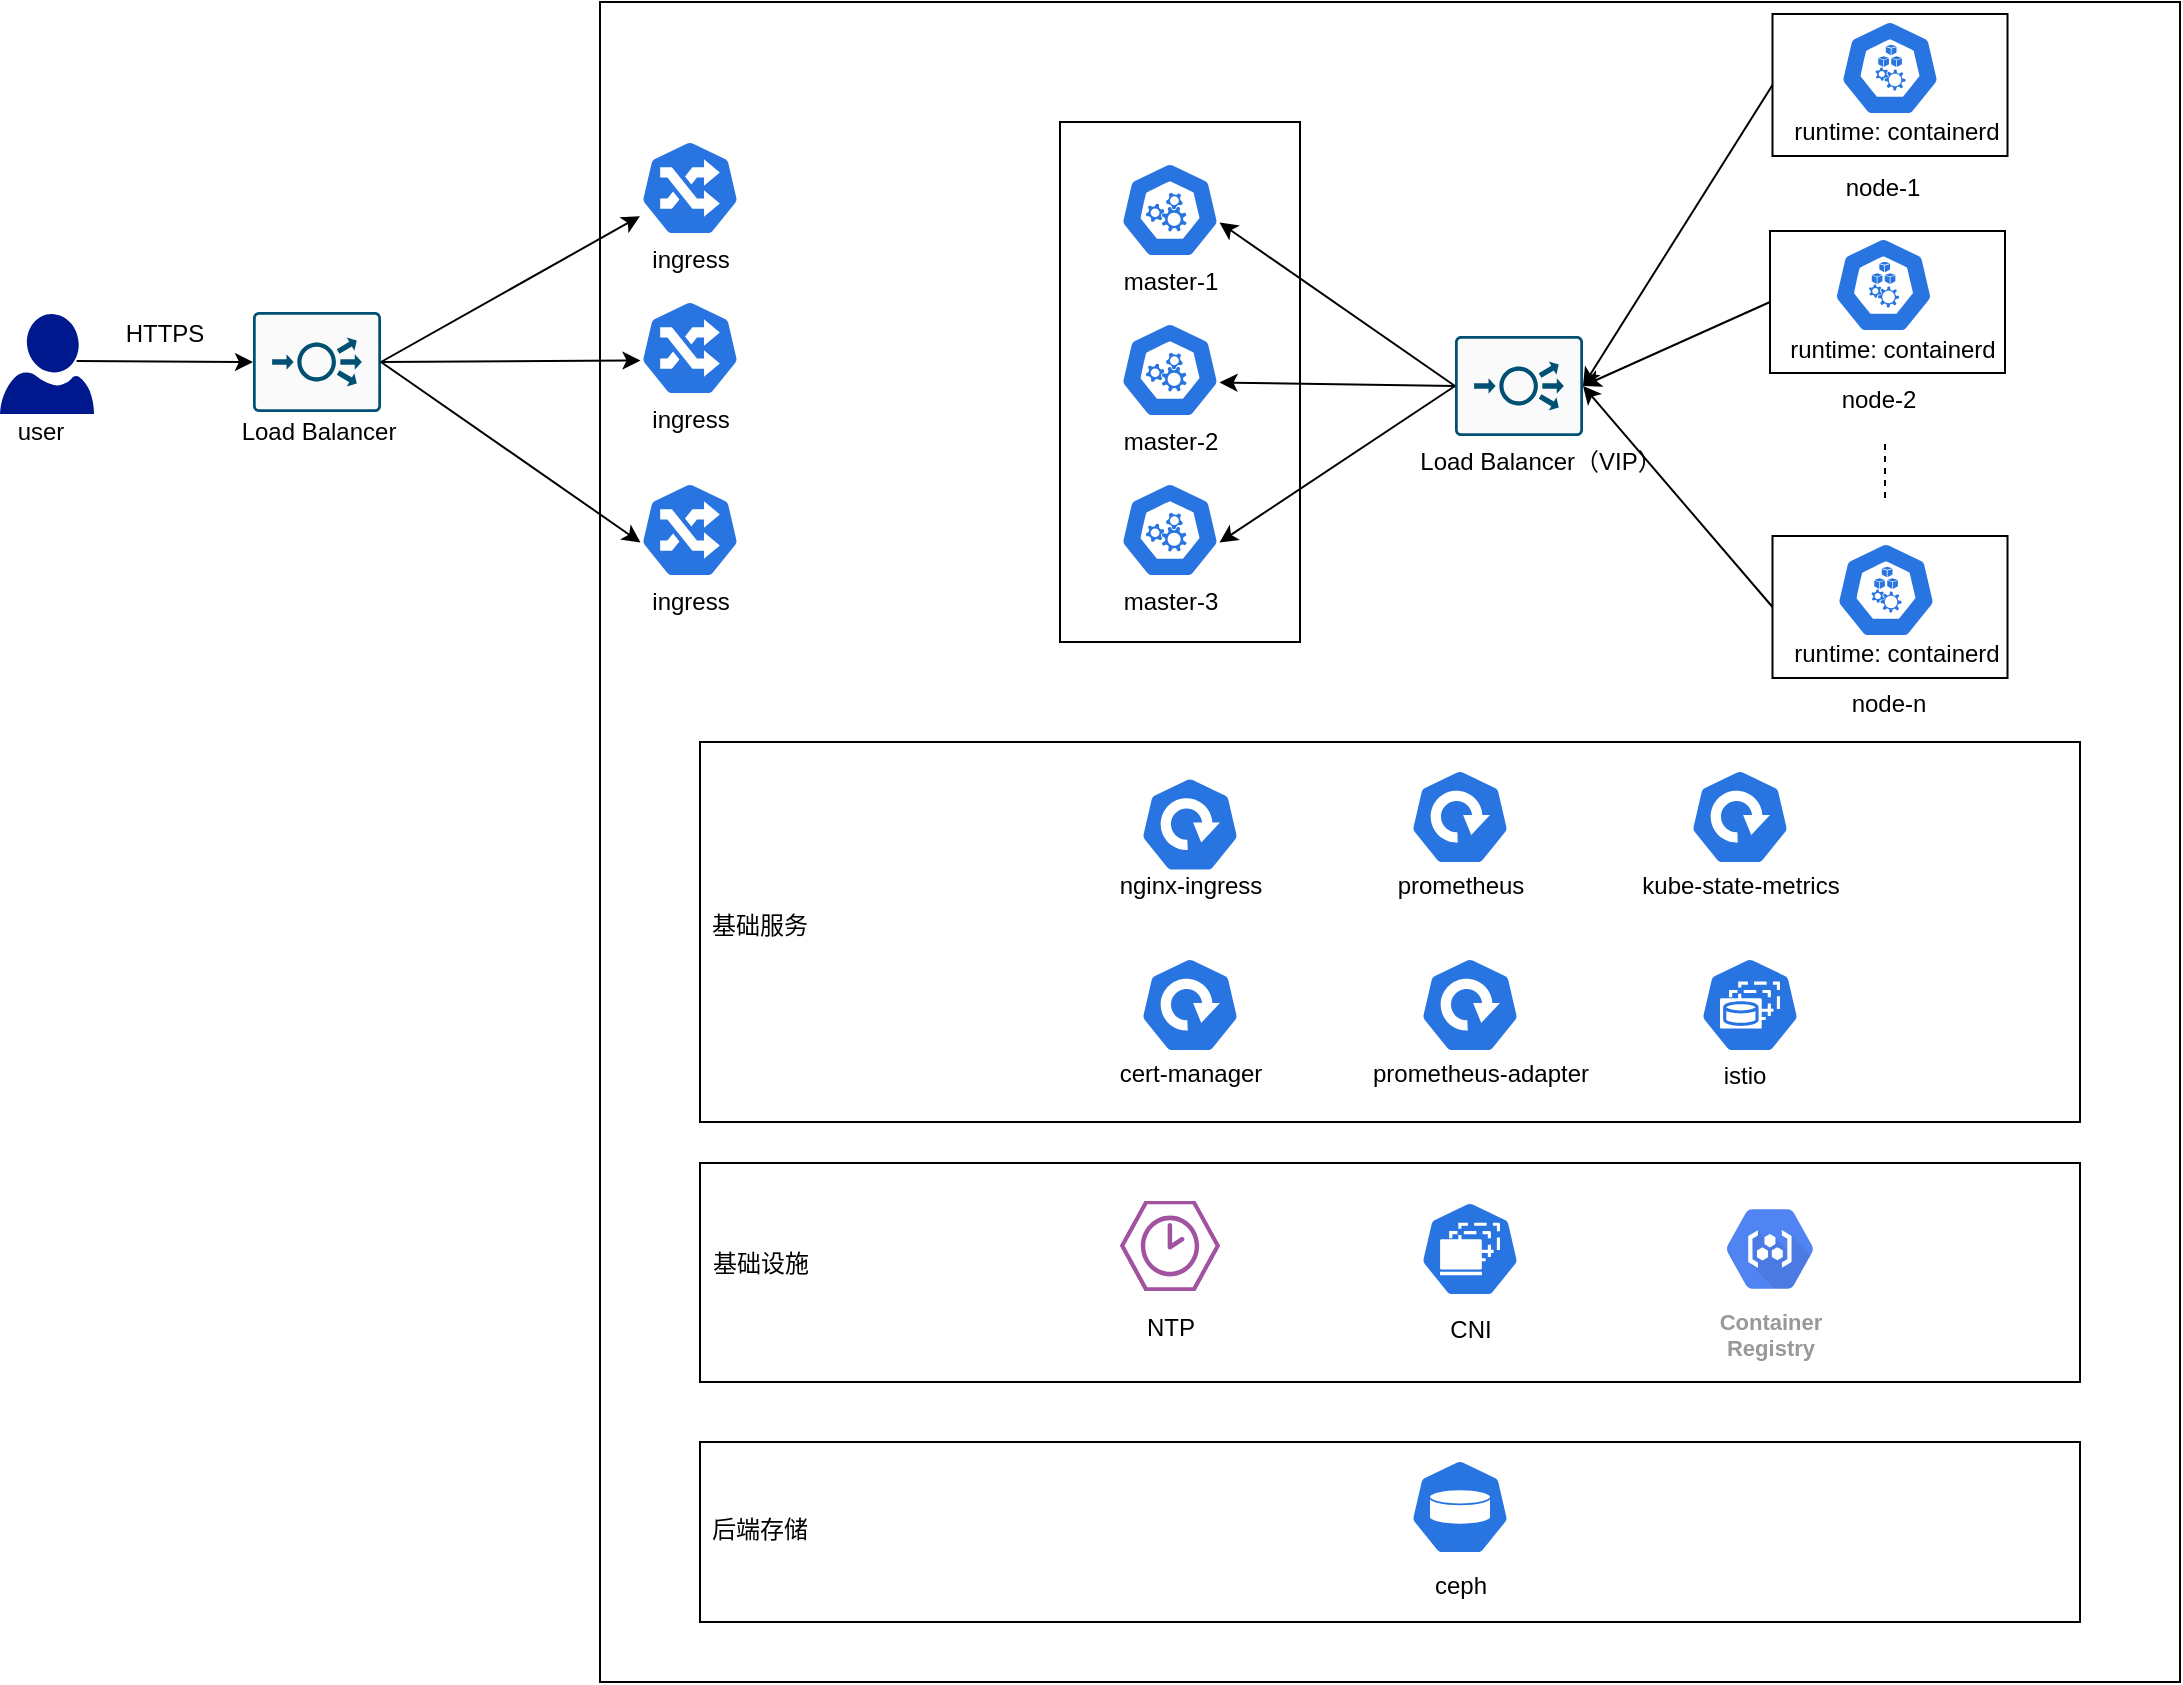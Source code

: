 <mxfile version="20.0.4" type="device"><diagram id="BBLFso4cbR_zRsnQ3JYp" name="Page-1"><mxGraphModel dx="2835" dy="902" grid="1" gridSize="10" guides="1" tooltips="1" connect="1" arrows="1" fold="1" page="1" pageScale="1" pageWidth="827" pageHeight="1169" math="0" shadow="0"><root><mxCell id="0"/><mxCell id="1" parent="0"/><mxCell id="bUglhXoj_SlGiKlQtY9v-30" value="" style="rounded=0;whiteSpace=wrap;html=1;" parent="1" vertex="1"><mxGeometry x="-30" y="80" width="790" height="840" as="geometry"/></mxCell><mxCell id="bUglhXoj_SlGiKlQtY9v-28" value="" style="rounded=0;whiteSpace=wrap;html=1;" parent="1" vertex="1"><mxGeometry x="20" y="800" width="690" height="90" as="geometry"/></mxCell><mxCell id="bUglhXoj_SlGiKlQtY9v-27" value="" style="rounded=0;whiteSpace=wrap;html=1;" parent="1" vertex="1"><mxGeometry x="20" y="660.5" width="690" height="109.5" as="geometry"/></mxCell><mxCell id="bUglhXoj_SlGiKlQtY9v-26" value="" style="rounded=0;whiteSpace=wrap;html=1;" parent="1" vertex="1"><mxGeometry x="20" y="450" width="690" height="190" as="geometry"/></mxCell><mxCell id="h9gm4I0D71OcheqLQOj4-8" value="" style="rounded=0;whiteSpace=wrap;html=1;" parent="1" vertex="1"><mxGeometry x="200" y="140" width="120" height="260" as="geometry"/></mxCell><mxCell id="h9gm4I0D71OcheqLQOj4-1" value="" style="sketch=0;html=1;dashed=0;whitespace=wrap;fillColor=#2875E2;strokeColor=#ffffff;points=[[0.005,0.63,0],[0.1,0.2,0],[0.9,0.2,0],[0.5,0,0],[0.995,0.63,0],[0.72,0.99,0],[0.5,1,0],[0.28,0.99,0]];shape=mxgraph.kubernetes.icon;prIcon=master" parent="1" vertex="1"><mxGeometry x="230" y="160" width="50" height="48" as="geometry"/></mxCell><mxCell id="h9gm4I0D71OcheqLQOj4-2" value="" style="sketch=0;html=1;dashed=0;whitespace=wrap;fillColor=#2875E2;strokeColor=#ffffff;points=[[0.005,0.63,0],[0.1,0.2,0],[0.9,0.2,0],[0.5,0,0],[0.995,0.63,0],[0.72,0.99,0],[0.5,1,0],[0.28,0.99,0]];shape=mxgraph.kubernetes.icon;prIcon=master" parent="1" vertex="1"><mxGeometry x="230" y="240" width="50" height="48" as="geometry"/></mxCell><mxCell id="h9gm4I0D71OcheqLQOj4-3" value="" style="sketch=0;html=1;dashed=0;whitespace=wrap;fillColor=#2875E2;strokeColor=#ffffff;points=[[0.005,0.63,0],[0.1,0.2,0],[0.9,0.2,0],[0.5,0,0],[0.995,0.63,0],[0.72,0.99,0],[0.5,1,0],[0.28,0.99,0]];shape=mxgraph.kubernetes.icon;prIcon=master" parent="1" vertex="1"><mxGeometry x="230" y="320" width="50" height="48" as="geometry"/></mxCell><mxCell id="h9gm4I0D71OcheqLQOj4-4" value="master-1" style="text;html=1;align=center;verticalAlign=middle;resizable=0;points=[];autosize=1;strokeColor=none;fillColor=none;" parent="1" vertex="1"><mxGeometry x="225" y="210" width="60" height="20" as="geometry"/></mxCell><mxCell id="h9gm4I0D71OcheqLQOj4-5" value="master-2" style="text;html=1;align=center;verticalAlign=middle;resizable=0;points=[];autosize=1;strokeColor=none;fillColor=none;" parent="1" vertex="1"><mxGeometry x="225" y="290" width="60" height="20" as="geometry"/></mxCell><mxCell id="h9gm4I0D71OcheqLQOj4-6" value="master-3" style="text;html=1;align=center;verticalAlign=middle;resizable=0;points=[];autosize=1;strokeColor=none;fillColor=none;" parent="1" vertex="1"><mxGeometry x="225" y="370" width="60" height="20" as="geometry"/></mxCell><mxCell id="h9gm4I0D71OcheqLQOj4-9" value="Load Balancer（VIP）" style="text;html=1;align=center;verticalAlign=middle;resizable=0;points=[];autosize=1;strokeColor=none;fillColor=none;" parent="1" vertex="1"><mxGeometry x="370" y="300" width="140" height="20" as="geometry"/></mxCell><mxCell id="h9gm4I0D71OcheqLQOj4-11" value="node-1" style="text;html=1;align=center;verticalAlign=middle;resizable=0;points=[];autosize=1;strokeColor=none;fillColor=none;" parent="1" vertex="1"><mxGeometry x="586" y="163" width="50" height="20" as="geometry"/></mxCell><mxCell id="h9gm4I0D71OcheqLQOj4-13" value="node-2" style="text;html=1;align=center;verticalAlign=middle;resizable=0;points=[];autosize=1;strokeColor=none;fillColor=none;" parent="1" vertex="1"><mxGeometry x="584" y="268.5" width="50" height="20" as="geometry"/></mxCell><mxCell id="h9gm4I0D71OcheqLQOj4-15" value="node-n" style="text;html=1;align=center;verticalAlign=middle;resizable=0;points=[];autosize=1;strokeColor=none;fillColor=none;" parent="1" vertex="1"><mxGeometry x="588.75" y="421" width="50" height="20" as="geometry"/></mxCell><mxCell id="h9gm4I0D71OcheqLQOj4-30" value="prometheus" style="text;html=1;align=center;verticalAlign=middle;resizable=0;points=[];autosize=1;strokeColor=none;fillColor=none;" parent="1" vertex="1"><mxGeometry x="360" y="511.5" width="80" height="20" as="geometry"/></mxCell><mxCell id="h9gm4I0D71OcheqLQOj4-35" value="" style="sketch=0;html=1;dashed=0;whitespace=wrap;fillColor=#2875E2;strokeColor=#ffffff;points=[[0.005,0.63,0],[0.1,0.2,0],[0.9,0.2,0],[0.5,0,0],[0.995,0.63,0],[0.72,0.99,0],[0.5,1,0],[0.28,0.99,0]];shape=mxgraph.kubernetes.icon;prIcon=pv" parent="1" vertex="1"><mxGeometry x="375" y="808.5" width="50" height="48" as="geometry"/></mxCell><mxCell id="h9gm4I0D71OcheqLQOj4-36" value="ceph" style="text;html=1;align=center;verticalAlign=middle;resizable=0;points=[];autosize=1;strokeColor=none;fillColor=none;" parent="1" vertex="1"><mxGeometry x="380" y="861.5" width="40" height="20" as="geometry"/></mxCell><mxCell id="h9gm4I0D71OcheqLQOj4-38" value="istio" style="text;html=1;align=center;verticalAlign=middle;resizable=0;points=[];autosize=1;strokeColor=none;fillColor=none;" parent="1" vertex="1"><mxGeometry x="522" y="606.5" width="40" height="20" as="geometry"/></mxCell><mxCell id="0O1K7IhpmhKYSWIen8tu-3" value="prometheus-adapter" style="text;html=1;align=center;verticalAlign=middle;resizable=0;points=[];autosize=1;strokeColor=none;fillColor=none;" parent="1" vertex="1"><mxGeometry x="350" y="605.5" width="120" height="20" as="geometry"/></mxCell><mxCell id="0O1K7IhpmhKYSWIen8tu-4" value="" style="sketch=0;html=1;dashed=0;whitespace=wrap;fillColor=#2875E2;strokeColor=#ffffff;points=[[0.005,0.63,0],[0.1,0.2,0],[0.9,0.2,0],[0.5,0,0],[0.995,0.63,0],[0.72,0.99,0],[0.5,1,0],[0.28,0.99,0]];shape=mxgraph.kubernetes.icon;prIcon=sts" parent="1" vertex="1"><mxGeometry x="520" y="557.5" width="50" height="48" as="geometry"/></mxCell><mxCell id="0O1K7IhpmhKYSWIen8tu-6" value="" style="sketch=0;html=1;dashed=0;whitespace=wrap;fillColor=#2875E2;strokeColor=#ffffff;points=[[0.005,0.63,0],[0.1,0.2,0],[0.9,0.2,0],[0.5,0,0],[0.995,0.63,0],[0.72,0.99,0],[0.5,1,0],[0.28,0.99,0]];shape=mxgraph.kubernetes.icon;prIcon=deploy" parent="1" vertex="1"><mxGeometry x="375" y="463.5" width="50" height="48" as="geometry"/></mxCell><mxCell id="0O1K7IhpmhKYSWIen8tu-7" value="" style="sketch=0;html=1;dashed=0;whitespace=wrap;fillColor=#2875E2;strokeColor=#ffffff;points=[[0.005,0.63,0],[0.1,0.2,0],[0.9,0.2,0],[0.5,0,0],[0.995,0.63,0],[0.72,0.99,0],[0.5,1,0],[0.28,0.99,0]];shape=mxgraph.kubernetes.icon;prIcon=deploy" parent="1" vertex="1"><mxGeometry x="380" y="557.5" width="50" height="48" as="geometry"/></mxCell><mxCell id="0O1K7IhpmhKYSWIen8tu-8" value="" style="sketch=0;html=1;dashed=0;whitespace=wrap;fillColor=#2875E2;strokeColor=#ffffff;points=[[0.005,0.63,0],[0.1,0.2,0],[0.9,0.2,0],[0.5,0,0],[0.995,0.63,0],[0.72,0.99,0],[0.5,1,0],[0.28,0.99,0]];shape=mxgraph.kubernetes.icon;prIcon=deploy" parent="1" vertex="1"><mxGeometry x="240" y="557.5" width="50" height="48" as="geometry"/></mxCell><mxCell id="0O1K7IhpmhKYSWIen8tu-9" value="cert-manager" style="text;html=1;align=center;verticalAlign=middle;resizable=0;points=[];autosize=1;strokeColor=none;fillColor=none;" parent="1" vertex="1"><mxGeometry x="220" y="605.5" width="90" height="20" as="geometry"/></mxCell><mxCell id="0O1K7IhpmhKYSWIen8tu-10" value="" style="sketch=0;html=1;dashed=0;whitespace=wrap;fillColor=#2875E2;strokeColor=#ffffff;points=[[0.005,0.63,0],[0.1,0.2,0],[0.9,0.2,0],[0.5,0,0],[0.995,0.63,0],[0.72,0.99,0],[0.5,1,0],[0.28,0.99,0]];shape=mxgraph.kubernetes.icon;prIcon=deploy" parent="1" vertex="1"><mxGeometry x="240" y="467.25" width="50" height="48" as="geometry"/></mxCell><mxCell id="0O1K7IhpmhKYSWIen8tu-11" value="nginx-ingress" style="text;html=1;align=center;verticalAlign=middle;resizable=0;points=[];autosize=1;strokeColor=none;fillColor=none;" parent="1" vertex="1"><mxGeometry x="220" y="511.5" width="90" height="20" as="geometry"/></mxCell><mxCell id="0O1K7IhpmhKYSWIen8tu-13" value="基础服务" style="text;html=1;strokeColor=none;fillColor=none;align=center;verticalAlign=middle;whiteSpace=wrap;rounded=0;" parent="1" vertex="1"><mxGeometry x="20" y="531.5" width="60" height="20" as="geometry"/></mxCell><mxCell id="0O1K7IhpmhKYSWIen8tu-16" value="后端存储" style="text;html=1;strokeColor=none;fillColor=none;align=center;verticalAlign=middle;whiteSpace=wrap;rounded=0;" parent="1" vertex="1"><mxGeometry x="20" y="834" width="60" height="20" as="geometry"/></mxCell><mxCell id="0O1K7IhpmhKYSWIen8tu-20" value="" style="sketch=0;html=1;dashed=0;whitespace=wrap;fillColor=#2875E2;strokeColor=#ffffff;points=[[0.005,0.63,0],[0.1,0.2,0],[0.9,0.2,0],[0.5,0,0],[0.995,0.63,0],[0.72,0.99,0],[0.5,1,0],[0.28,0.99,0]];shape=mxgraph.kubernetes.icon;prIcon=ing" parent="1" vertex="1"><mxGeometry x="-10" y="229" width="50" height="48" as="geometry"/></mxCell><mxCell id="0O1K7IhpmhKYSWIen8tu-21" value="ingress" style="text;html=1;align=center;verticalAlign=middle;resizable=0;points=[];autosize=1;strokeColor=none;fillColor=none;" parent="1" vertex="1"><mxGeometry x="-10" y="279" width="50" height="20" as="geometry"/></mxCell><mxCell id="0O1K7IhpmhKYSWIen8tu-22" value="" style="sketch=0;aspect=fixed;pointerEvents=1;shadow=0;dashed=0;html=1;strokeColor=none;labelPosition=center;verticalLabelPosition=bottom;verticalAlign=top;align=center;fillColor=#00188D;shape=mxgraph.azure.user" parent="1" vertex="1"><mxGeometry x="-330" y="236" width="47" height="50" as="geometry"/></mxCell><mxCell id="0O1K7IhpmhKYSWIen8tu-27" value="user" style="text;html=1;align=center;verticalAlign=middle;resizable=0;points=[];autosize=1;strokeColor=none;fillColor=none;" parent="1" vertex="1"><mxGeometry x="-330" y="285" width="40" height="20" as="geometry"/></mxCell><mxCell id="0O1K7IhpmhKYSWIen8tu-40" value="Container&#10;Registry" style="sketch=0;html=1;fillColor=#5184F3;strokeColor=none;verticalAlign=top;labelPosition=center;verticalLabelPosition=bottom;align=center;spacingTop=-6;fontSize=11;fontStyle=1;fontColor=#999999;shape=mxgraph.gcp2.hexIcon;prIcon=container_registry" parent="1" vertex="1"><mxGeometry x="522" y="674.25" width="66" height="58.5" as="geometry"/></mxCell><mxCell id="bUglhXoj_SlGiKlQtY9v-1" value="" style="verticalLabelPosition=bottom;sketch=0;html=1;fillColor=#A153A0;strokeColor=#ffffff;verticalAlign=top;align=center;points=[[0,0.5,0],[0.125,0.25,0],[0.25,0,0],[0.5,0,0],[0.75,0,0],[0.875,0.25,0],[1,0.5,0],[0.875,0.75,0],[0.75,1,0],[0.5,1,0],[0.125,0.75,0]];pointerEvents=1;shape=mxgraph.cisco_safe.compositeIcon;bgIcon=mxgraph.cisco_safe.design.blank_device;resIcon=mxgraph.cisco_safe.design.ntp_2;" parent="1" vertex="1"><mxGeometry x="230" y="679.5" width="50" height="45" as="geometry"/></mxCell><mxCell id="bUglhXoj_SlGiKlQtY9v-3" value="NTP" style="text;html=1;align=center;verticalAlign=middle;resizable=0;points=[];autosize=1;strokeColor=none;fillColor=none;" parent="1" vertex="1"><mxGeometry x="235" y="732.75" width="40" height="20" as="geometry"/></mxCell><mxCell id="bUglhXoj_SlGiKlQtY9v-5" value="" style="sketch=0;html=1;dashed=0;whitespace=wrap;fillColor=#2875E2;strokeColor=#ffffff;points=[[0.005,0.63,0],[0.1,0.2,0],[0.9,0.2,0],[0.5,0,0],[0.995,0.63,0],[0.72,0.99,0],[0.5,1,0],[0.28,0.99,0]];shape=mxgraph.kubernetes.icon;prIcon=ds" parent="1" vertex="1"><mxGeometry x="380" y="679.5" width="50" height="48" as="geometry"/></mxCell><mxCell id="bUglhXoj_SlGiKlQtY9v-6" value="CNI" style="text;html=1;align=center;verticalAlign=middle;resizable=0;points=[];autosize=1;strokeColor=none;fillColor=none;" parent="1" vertex="1"><mxGeometry x="385" y="734" width="40" height="20" as="geometry"/></mxCell><mxCell id="bUglhXoj_SlGiKlQtY9v-7" value="基础设施" style="text;html=1;align=center;verticalAlign=middle;resizable=0;points=[];autosize=1;strokeColor=none;fillColor=none;" parent="1" vertex="1"><mxGeometry x="20" y="700.5" width="60" height="20" as="geometry"/></mxCell><mxCell id="_U0VpI3fH_RTN0Zkxojv-1" value="kube-state-metrics" style="text;html=1;align=center;verticalAlign=middle;resizable=0;points=[];autosize=1;strokeColor=none;fillColor=none;" parent="1" vertex="1"><mxGeometry x="485" y="511.5" width="110" height="20" as="geometry"/></mxCell><mxCell id="_U0VpI3fH_RTN0Zkxojv-2" value="" style="sketch=0;html=1;dashed=0;whitespace=wrap;fillColor=#2875E2;strokeColor=#ffffff;points=[[0.005,0.63,0],[0.1,0.2,0],[0.9,0.2,0],[0.5,0,0],[0.995,0.63,0],[0.72,0.99,0],[0.5,1,0],[0.28,0.99,0]];shape=mxgraph.kubernetes.icon;prIcon=deploy" parent="1" vertex="1"><mxGeometry x="515" y="463.5" width="50" height="48" as="geometry"/></mxCell><mxCell id="_U0VpI3fH_RTN0Zkxojv-6" value="" style="sketch=0;points=[[0.015,0.015,0],[0.985,0.015,0],[0.985,0.985,0],[0.015,0.985,0],[0.25,0,0],[0.5,0,0],[0.75,0,0],[1,0.25,0],[1,0.5,0],[1,0.75,0],[0.75,1,0],[0.5,1,0],[0.25,1,0],[0,0.75,0],[0,0.5,0],[0,0.25,0]];verticalLabelPosition=bottom;html=1;verticalAlign=top;aspect=fixed;align=center;pointerEvents=1;shape=mxgraph.cisco19.rect;prIcon=load_balancer;fillColor=#FAFAFA;strokeColor=#005073;" parent="1" vertex="1"><mxGeometry x="397.5" y="247" width="64" height="50" as="geometry"/></mxCell><mxCell id="_U0VpI3fH_RTN0Zkxojv-24" value="" style="sketch=0;html=1;dashed=0;whitespace=wrap;fillColor=#2875E2;strokeColor=#ffffff;points=[[0.005,0.63,0],[0.1,0.2,0],[0.9,0.2,0],[0.5,0,0],[0.995,0.63,0],[0.72,0.99,0],[0.5,1,0],[0.28,0.99,0]];shape=mxgraph.kubernetes.icon;prIcon=ing" parent="1" vertex="1"><mxGeometry x="-10" y="149" width="50" height="48" as="geometry"/></mxCell><mxCell id="_U0VpI3fH_RTN0Zkxojv-25" value="ingress" style="text;html=1;align=center;verticalAlign=middle;resizable=0;points=[];autosize=1;strokeColor=none;fillColor=none;" parent="1" vertex="1"><mxGeometry x="-10" y="199" width="50" height="20" as="geometry"/></mxCell><mxCell id="_U0VpI3fH_RTN0Zkxojv-26" value="" style="sketch=0;html=1;dashed=0;whitespace=wrap;fillColor=#2875E2;strokeColor=#ffffff;points=[[0.005,0.63,0],[0.1,0.2,0],[0.9,0.2,0],[0.5,0,0],[0.995,0.63,0],[0.72,0.99,0],[0.5,1,0],[0.28,0.99,0]];shape=mxgraph.kubernetes.icon;prIcon=ing" parent="1" vertex="1"><mxGeometry x="-10" y="320" width="50" height="48" as="geometry"/></mxCell><mxCell id="_U0VpI3fH_RTN0Zkxojv-27" value="ingress" style="text;html=1;align=center;verticalAlign=middle;resizable=0;points=[];autosize=1;strokeColor=none;fillColor=none;" parent="1" vertex="1"><mxGeometry x="-10" y="370" width="50" height="20" as="geometry"/></mxCell><mxCell id="_U0VpI3fH_RTN0Zkxojv-28" value="" style="sketch=0;points=[[0.015,0.015,0],[0.985,0.015,0],[0.985,0.985,0],[0.015,0.985,0],[0.25,0,0],[0.5,0,0],[0.75,0,0],[1,0.25,0],[1,0.5,0],[1,0.75,0],[0.75,1,0],[0.5,1,0],[0.25,1,0],[0,0.75,0],[0,0.5,0],[0,0.25,0]];verticalLabelPosition=bottom;html=1;verticalAlign=top;aspect=fixed;align=center;pointerEvents=1;shape=mxgraph.cisco19.rect;prIcon=load_balancer;fillColor=#FAFAFA;strokeColor=#005073;" parent="1" vertex="1"><mxGeometry x="-203.5" y="235" width="64" height="50" as="geometry"/></mxCell><mxCell id="_U0VpI3fH_RTN0Zkxojv-29" value="Load Balancer" style="text;html=1;align=center;verticalAlign=middle;resizable=0;points=[];autosize=1;strokeColor=none;fillColor=none;" parent="1" vertex="1"><mxGeometry x="-216.5" y="285" width="90" height="20" as="geometry"/></mxCell><mxCell id="_U0VpI3fH_RTN0Zkxojv-31" value="" style="endArrow=classic;html=1;rounded=0;exitX=0.815;exitY=0.471;exitDx=0;exitDy=0;exitPerimeter=0;entryX=0;entryY=0.5;entryDx=0;entryDy=0;entryPerimeter=0;" parent="1" source="0O1K7IhpmhKYSWIen8tu-22" target="_U0VpI3fH_RTN0Zkxojv-28" edge="1"><mxGeometry width="50" height="50" relative="1" as="geometry"><mxPoint x="-253.5" y="495" as="sourcePoint"/><mxPoint x="-203.5" y="445" as="targetPoint"/></mxGeometry></mxCell><mxCell id="_U0VpI3fH_RTN0Zkxojv-32" value="HTTPS" style="text;html=1;align=center;verticalAlign=middle;resizable=0;points=[];autosize=1;strokeColor=none;fillColor=none;" parent="1" vertex="1"><mxGeometry x="-273.5" y="236" width="50" height="20" as="geometry"/></mxCell><mxCell id="_U0VpI3fH_RTN0Zkxojv-33" value="" style="endArrow=classic;html=1;rounded=0;exitX=1;exitY=0.5;exitDx=0;exitDy=0;exitPerimeter=0;entryX=0.005;entryY=0.63;entryDx=0;entryDy=0;entryPerimeter=0;" parent="1" source="_U0VpI3fH_RTN0Zkxojv-28" target="0O1K7IhpmhKYSWIen8tu-20" edge="1"><mxGeometry width="50" height="50" relative="1" as="geometry"><mxPoint x="-180" y="460" as="sourcePoint"/><mxPoint x="-130" y="410" as="targetPoint"/></mxGeometry></mxCell><mxCell id="_U0VpI3fH_RTN0Zkxojv-34" value="" style="endArrow=classic;html=1;rounded=0;exitX=1;exitY=0.5;exitDx=0;exitDy=0;exitPerimeter=0;" parent="1" source="_U0VpI3fH_RTN0Zkxojv-28" target="_U0VpI3fH_RTN0Zkxojv-24" edge="1"><mxGeometry width="50" height="50" relative="1" as="geometry"><mxPoint x="-30" y="460" as="sourcePoint"/><mxPoint x="20" y="410" as="targetPoint"/></mxGeometry></mxCell><mxCell id="_U0VpI3fH_RTN0Zkxojv-35" value="" style="endArrow=classic;html=1;rounded=0;exitX=1;exitY=0.5;exitDx=0;exitDy=0;exitPerimeter=0;entryX=0.005;entryY=0.63;entryDx=0;entryDy=0;entryPerimeter=0;" parent="1" source="_U0VpI3fH_RTN0Zkxojv-28" target="_U0VpI3fH_RTN0Zkxojv-26" edge="1"><mxGeometry width="50" height="50" relative="1" as="geometry"><mxPoint x="-140" y="470" as="sourcePoint"/><mxPoint x="-90" y="420" as="targetPoint"/></mxGeometry></mxCell><mxCell id="_U0VpI3fH_RTN0Zkxojv-38" value="" style="endArrow=classic;html=1;rounded=0;exitX=0;exitY=0.5;exitDx=0;exitDy=0;exitPerimeter=0;entryX=0.995;entryY=0.63;entryDx=0;entryDy=0;entryPerimeter=0;" parent="1" source="_U0VpI3fH_RTN0Zkxojv-6" target="h9gm4I0D71OcheqLQOj4-1" edge="1"><mxGeometry width="50" height="50" relative="1" as="geometry"><mxPoint x="390" y="400" as="sourcePoint"/><mxPoint x="440" y="350" as="targetPoint"/></mxGeometry></mxCell><mxCell id="_U0VpI3fH_RTN0Zkxojv-39" value="" style="endArrow=classic;html=1;rounded=0;exitX=0;exitY=0.5;exitDx=0;exitDy=0;exitPerimeter=0;entryX=0.995;entryY=0.63;entryDx=0;entryDy=0;entryPerimeter=0;" parent="1" source="_U0VpI3fH_RTN0Zkxojv-6" target="h9gm4I0D71OcheqLQOj4-2" edge="1"><mxGeometry width="50" height="50" relative="1" as="geometry"><mxPoint x="350" y="410" as="sourcePoint"/><mxPoint x="400" y="360" as="targetPoint"/></mxGeometry></mxCell><mxCell id="_U0VpI3fH_RTN0Zkxojv-40" value="" style="endArrow=classic;html=1;rounded=0;exitX=0;exitY=0.5;exitDx=0;exitDy=0;exitPerimeter=0;entryX=0.995;entryY=0.63;entryDx=0;entryDy=0;entryPerimeter=0;" parent="1" source="_U0VpI3fH_RTN0Zkxojv-6" target="h9gm4I0D71OcheqLQOj4-3" edge="1"><mxGeometry width="50" height="50" relative="1" as="geometry"><mxPoint x="350" y="390" as="sourcePoint"/><mxPoint x="400" y="340" as="targetPoint"/></mxGeometry></mxCell><mxCell id="_U0VpI3fH_RTN0Zkxojv-45" value="" style="rounded=0;whiteSpace=wrap;html=1;" parent="1" vertex="1"><mxGeometry x="556.25" y="86" width="117.5" height="71" as="geometry"/></mxCell><mxCell id="h9gm4I0D71OcheqLQOj4-10" value="" style="sketch=0;html=1;dashed=0;whitespace=wrap;fillColor=#2875E2;strokeColor=#ffffff;points=[[0.005,0.63,0],[0.1,0.2,0],[0.9,0.2,0],[0.5,0,0],[0.995,0.63,0],[0.72,0.99,0],[0.5,1,0],[0.28,0.99,0]];shape=mxgraph.kubernetes.icon;prIcon=node" parent="1" vertex="1"><mxGeometry x="590" y="89" width="50" height="48" as="geometry"/></mxCell><mxCell id="_U0VpI3fH_RTN0Zkxojv-48" value="runtime: containerd" style="text;html=1;strokeColor=none;fillColor=none;align=center;verticalAlign=middle;whiteSpace=wrap;rounded=0;" parent="1" vertex="1"><mxGeometry x="565.5" y="130" width="105" height="30" as="geometry"/></mxCell><mxCell id="_U0VpI3fH_RTN0Zkxojv-63" value="" style="rounded=0;whiteSpace=wrap;html=1;" parent="1" vertex="1"><mxGeometry x="555" y="194.5" width="117.5" height="71" as="geometry"/></mxCell><mxCell id="_U0VpI3fH_RTN0Zkxojv-64" value="" style="sketch=0;html=1;dashed=0;whitespace=wrap;fillColor=#2875E2;strokeColor=#ffffff;points=[[0.005,0.63,0],[0.1,0.2,0],[0.9,0.2,0],[0.5,0,0],[0.995,0.63,0],[0.72,0.99,0],[0.5,1,0],[0.28,0.99,0]];shape=mxgraph.kubernetes.icon;prIcon=node" parent="1" vertex="1"><mxGeometry x="586.75" y="197.5" width="50" height="48" as="geometry"/></mxCell><mxCell id="_U0VpI3fH_RTN0Zkxojv-65" value="runtime: containerd" style="text;html=1;strokeColor=none;fillColor=none;align=center;verticalAlign=middle;whiteSpace=wrap;rounded=0;" parent="1" vertex="1"><mxGeometry x="564.25" y="238.5" width="105" height="30" as="geometry"/></mxCell><mxCell id="_U0VpI3fH_RTN0Zkxojv-68" value="" style="rounded=0;whiteSpace=wrap;html=1;" parent="1" vertex="1"><mxGeometry x="556.25" y="347" width="117.5" height="71" as="geometry"/></mxCell><mxCell id="_U0VpI3fH_RTN0Zkxojv-69" value="" style="sketch=0;html=1;dashed=0;whitespace=wrap;fillColor=#2875E2;strokeColor=#ffffff;points=[[0.005,0.63,0],[0.1,0.2,0],[0.9,0.2,0],[0.5,0,0],[0.995,0.63,0],[0.72,0.99,0],[0.5,1,0],[0.28,0.99,0]];shape=mxgraph.kubernetes.icon;prIcon=node" parent="1" vertex="1"><mxGeometry x="588" y="350" width="50" height="48" as="geometry"/></mxCell><mxCell id="_U0VpI3fH_RTN0Zkxojv-70" value="runtime: containerd" style="text;html=1;strokeColor=none;fillColor=none;align=center;verticalAlign=middle;whiteSpace=wrap;rounded=0;" parent="1" vertex="1"><mxGeometry x="565.5" y="391" width="105" height="30" as="geometry"/></mxCell><mxCell id="_U0VpI3fH_RTN0Zkxojv-79" value="" style="endArrow=none;dashed=1;html=1;rounded=0;fontSize=18;entryX=0.5;entryY=0;entryDx=0;entryDy=0;" parent="1" edge="1"><mxGeometry width="50" height="50" relative="1" as="geometry"><mxPoint x="612.5" y="328" as="sourcePoint"/><mxPoint x="612.5" y="298" as="targetPoint"/></mxGeometry></mxCell><mxCell id="_U0VpI3fH_RTN0Zkxojv-80" value="" style="endArrow=classic;html=1;rounded=0;fontSize=18;exitX=0;exitY=0.5;exitDx=0;exitDy=0;entryX=1;entryY=0.5;entryDx=0;entryDy=0;entryPerimeter=0;" parent="1" source="_U0VpI3fH_RTN0Zkxojv-45" target="_U0VpI3fH_RTN0Zkxojv-6" edge="1"><mxGeometry width="50" height="50" relative="1" as="geometry"><mxPoint x="-240" y="530" as="sourcePoint"/><mxPoint x="-190" y="480" as="targetPoint"/></mxGeometry></mxCell><mxCell id="_U0VpI3fH_RTN0Zkxojv-81" value="" style="endArrow=classic;html=1;rounded=0;fontSize=18;exitX=0;exitY=0.5;exitDx=0;exitDy=0;entryX=1;entryY=0.5;entryDx=0;entryDy=0;entryPerimeter=0;" parent="1" source="_U0VpI3fH_RTN0Zkxojv-63" target="_U0VpI3fH_RTN0Zkxojv-6" edge="1"><mxGeometry width="50" height="50" relative="1" as="geometry"><mxPoint x="500" y="290" as="sourcePoint"/><mxPoint x="550" y="240" as="targetPoint"/></mxGeometry></mxCell><mxCell id="_U0VpI3fH_RTN0Zkxojv-82" value="" style="endArrow=classic;html=1;rounded=0;fontSize=18;exitX=0;exitY=0.5;exitDx=0;exitDy=0;entryX=1;entryY=0.5;entryDx=0;entryDy=0;entryPerimeter=0;" parent="1" source="_U0VpI3fH_RTN0Zkxojv-68" target="_U0VpI3fH_RTN0Zkxojv-6" edge="1"><mxGeometry width="50" height="50" relative="1" as="geometry"><mxPoint x="460" y="400" as="sourcePoint"/><mxPoint x="510" y="350" as="targetPoint"/></mxGeometry></mxCell></root></mxGraphModel></diagram></mxfile>